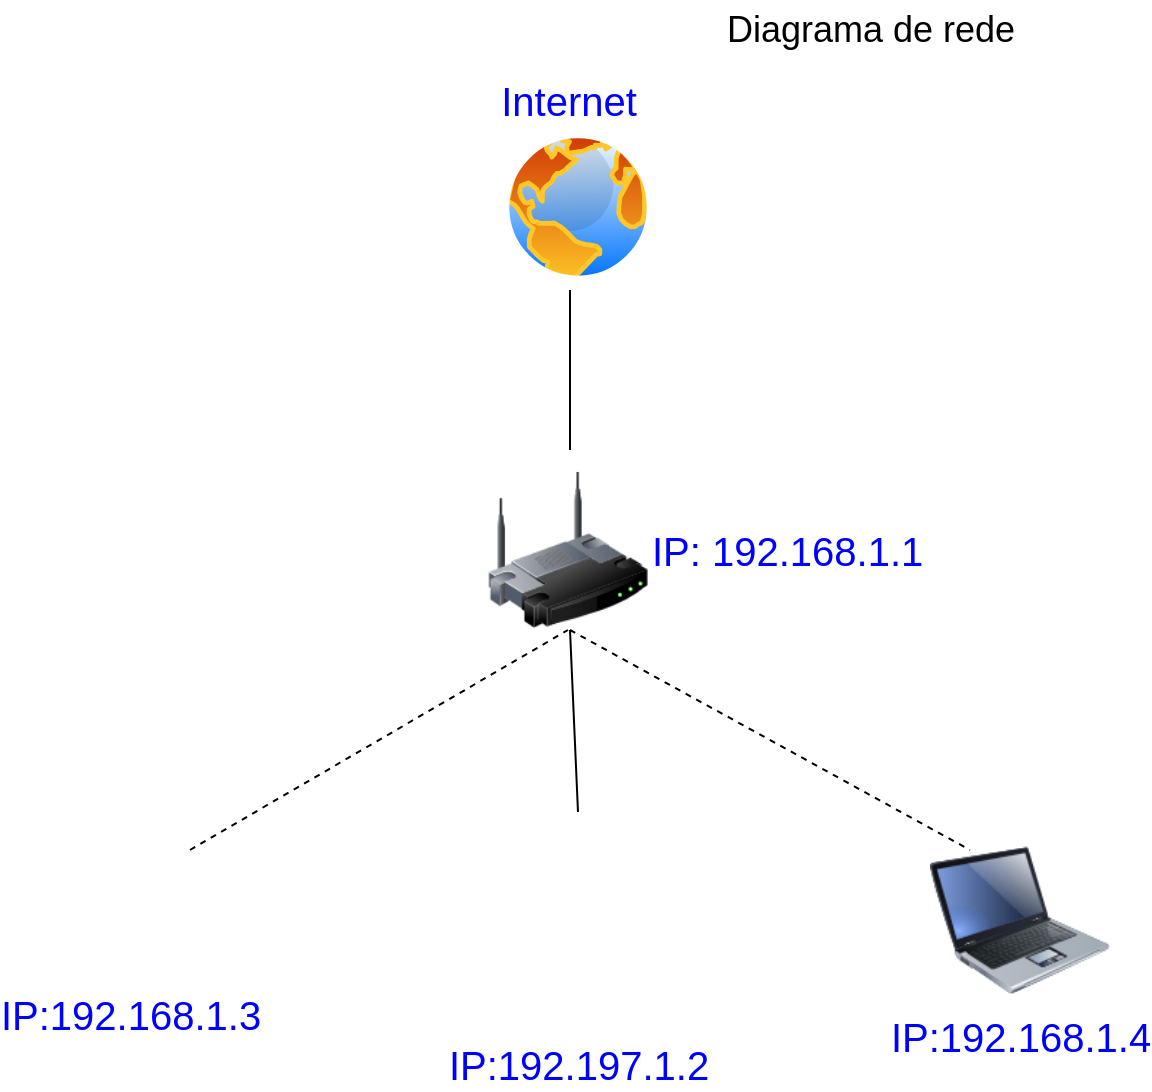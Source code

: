 <mxfile version="17.2.4" type="device"><diagram id="Sfv_4j4hgKB19j0nxbrc" name="Page-1"><mxGraphModel dx="866" dy="489" grid="1" gridSize="10" guides="1" tooltips="1" connect="1" arrows="1" fold="1" page="1" pageScale="1" pageWidth="827" pageHeight="1169" math="0" shadow="0"><root><mxCell id="0"/><mxCell id="1" parent="0"/><mxCell id="E6WNHziOxuS12VykYQWA-1" value="" style="aspect=fixed;perimeter=ellipsePerimeter;html=1;align=center;shadow=0;dashed=0;spacingTop=3;image;image=img/lib/active_directory/internet_globe.svg;" parent="1" vertex="1"><mxGeometry x="355.5" y="150" width="77" height="77" as="geometry"/></mxCell><mxCell id="E6WNHziOxuS12VykYQWA-2" value="Diagrama de rede&lt;br style=&quot;font-size: 18px;&quot;&gt;" style="text;html=1;resizable=0;autosize=1;align=center;verticalAlign=middle;points=[];fillColor=none;strokeColor=none;rounded=0;fontSize=18;" parent="1" vertex="1"><mxGeometry x="460" y="85" width="160" height="30" as="geometry"/></mxCell><mxCell id="E6WNHziOxuS12VykYQWA-4" value="&lt;font style=&quot;font-size: 20px&quot; color=&quot;#0000ff&quot;&gt;IP: 192.168.1.1&lt;/font&gt;" style="image;html=1;image=img/lib/clip_art/networking/Wireless_Router_128x128.png;labelPosition=right;verticalLabelPosition=middle;align=left;verticalAlign=middle;" parent="1" vertex="1"><mxGeometry x="349" y="320" width="80" height="80" as="geometry"/></mxCell><mxCell id="E6WNHziOxuS12VykYQWA-5" value="&lt;font color=&quot;#0000ff&quot; style=&quot;font-size: 20px&quot;&gt;IP:192.197.1.2&lt;/font&gt;" style="shape=image;html=1;verticalAlign=top;verticalLabelPosition=bottom;labelBackgroundColor=#ffffff;imageAspect=0;aspect=fixed;image=https://cdn0.iconfinder.com/data/icons/icons-unleashed-vol1/128/-desktop.png" parent="1" vertex="1"><mxGeometry x="340" y="491" width="108" height="108" as="geometry"/></mxCell><mxCell id="E6WNHziOxuS12VykYQWA-6" value="&lt;font color=&quot;#0000ff&quot; style=&quot;font-size: 20px&quot;&gt;IP:192.168.1.3&lt;/font&gt;" style="shape=image;html=1;verticalAlign=top;verticalLabelPosition=bottom;labelBackgroundColor=#ffffff;imageAspect=0;aspect=fixed;image=https://cdn4.iconfinder.com/data/icons/PixeloPhilia_2/PNG/smartphone.png" parent="1" vertex="1"><mxGeometry x="140" y="514" width="60" height="60" as="geometry"/></mxCell><mxCell id="E6WNHziOxuS12VykYQWA-10" value="" style="endArrow=none;html=1;rounded=0;entryX=0.5;entryY=0;entryDx=0;entryDy=0;" parent="1" target="E6WNHziOxuS12VykYQWA-5" edge="1"><mxGeometry width="50" height="50" relative="1" as="geometry"><mxPoint x="390" y="400" as="sourcePoint"/><mxPoint x="530" y="470" as="targetPoint"/></mxGeometry></mxCell><mxCell id="E6WNHziOxuS12VykYQWA-16" value="" style="endArrow=none;html=1;rounded=0;fontSize=17;fontColor=#0000FF;" parent="1" edge="1"><mxGeometry width="50" height="50" relative="1" as="geometry"><mxPoint x="390" y="310" as="sourcePoint"/><mxPoint x="390" y="230" as="targetPoint"/></mxGeometry></mxCell><mxCell id="E6WNHziOxuS12VykYQWA-19" value="&lt;font style=&quot;font-size: 20px&quot;&gt;IP:192.168.1.4&lt;/font&gt;" style="image;html=1;image=img/lib/clip_art/computers/Laptop_128x128.png;fontSize=17;fontColor=#0000FF;" parent="1" vertex="1"><mxGeometry x="570" y="505" width="90" height="80" as="geometry"/></mxCell><mxCell id="E6WNHziOxuS12VykYQWA-20" value="" style="endArrow=none;dashed=1;html=1;rounded=0;fontSize=17;fontColor=#0000FF;entryX=0.5;entryY=1;entryDx=0;entryDy=0;" parent="1" target="E6WNHziOxuS12VykYQWA-4" edge="1"><mxGeometry width="50" height="50" relative="1" as="geometry"><mxPoint x="200" y="510" as="sourcePoint"/><mxPoint x="320" y="430" as="targetPoint"/></mxGeometry></mxCell><mxCell id="E6WNHziOxuS12VykYQWA-21" value="" style="endArrow=none;dashed=1;html=1;rounded=0;fontSize=17;fontColor=#0000FF;" parent="1" edge="1"><mxGeometry width="50" height="50" relative="1" as="geometry"><mxPoint x="390" y="400" as="sourcePoint"/><mxPoint x="590" y="510" as="targetPoint"/></mxGeometry></mxCell><mxCell id="E6WNHziOxuS12VykYQWA-24" value="Internet&lt;br&gt;" style="text;html=1;resizable=0;autosize=1;align=center;verticalAlign=bottom;points=[];fillColor=none;strokeColor=none;rounded=0;horizontal=1;labelPosition=center;verticalLabelPosition=top;fontSize=20;fontColor=#0000FF;" parent="1" vertex="1"><mxGeometry x="359" y="150" width="60" height="20" as="geometry"/></mxCell></root></mxGraphModel></diagram></mxfile>